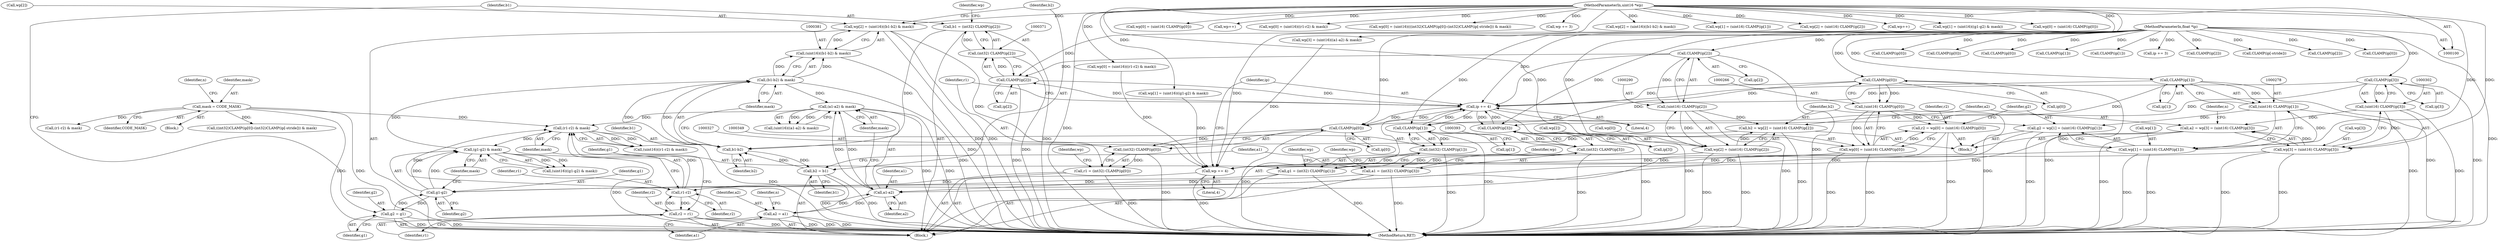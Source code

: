 digraph "0_libtiff_83a4b92815ea04969d494416eaae3d4c6b338e4a#diff-c8b4b355f9b5c06d585b23138e1c185f_1@array" {
"1000376" [label="(Call,wp[2] = (uint16)((b1-b2) & mask))"];
"1000380" [label="(Call,(uint16)((b1-b2) & mask))"];
"1000382" [label="(Call,(b1-b2) & mask)"];
"1000383" [label="(Call,b1-b2)"];
"1000368" [label="(Call,b1 = (int32) CLAMP(ip[2]))"];
"1000370" [label="(Call,(int32) CLAMP(ip[2]))"];
"1000372" [label="(Call,CLAMP(ip[2]))"];
"1000291" [label="(Call,CLAMP(ip[2]))"];
"1000101" [label="(MethodParameterIn,float *ip)"];
"1000321" [label="(Call,ip += 4)"];
"1000350" [label="(Call,CLAMP(ip[1]))"];
"1000279" [label="(Call,CLAMP(ip[1]))"];
"1000267" [label="(Call,CLAMP(ip[0]))"];
"1000328" [label="(Call,CLAMP(ip[0]))"];
"1000394" [label="(Call,CLAMP(ip[3]))"];
"1000303" [label="(Call,CLAMP(ip[3]))"];
"1000283" [label="(Call,b2 = wp[2] = (uint16) CLAMP(ip[2]))"];
"1000285" [label="(Call,wp[2] = (uint16) CLAMP(ip[2]))"];
"1000104" [label="(MethodParameterIn,uint16 *wp)"];
"1000289" [label="(Call,(uint16) CLAMP(ip[2]))"];
"1000387" [label="(Call,b2 = b1)"];
"1000360" [label="(Call,(g1-g2) & mask)"];
"1000361" [label="(Call,g1-g2)"];
"1000346" [label="(Call,g1 = (int32) CLAMP(ip[1]))"];
"1000348" [label="(Call,(int32) CLAMP(ip[1]))"];
"1000365" [label="(Call,g2 = g1)"];
"1000271" [label="(Call,g2 = wp[1] = (uint16) CLAMP(ip[1]))"];
"1000273" [label="(Call,wp[1] = (uint16) CLAMP(ip[1]))"];
"1000277" [label="(Call,(uint16) CLAMP(ip[1]))"];
"1000338" [label="(Call,(r1-r2) & mask)"];
"1000339" [label="(Call,r1-r2)"];
"1000324" [label="(Call,r1 = (int32) CLAMP(ip[0]))"];
"1000326" [label="(Call,(int32) CLAMP(ip[0]))"];
"1000259" [label="(Call,r2 = wp[0] = (uint16) CLAMP(ip[0]))"];
"1000261" [label="(Call,wp[0] = (uint16) CLAMP(ip[0]))"];
"1000265" [label="(Call,(uint16) CLAMP(ip[0]))"];
"1000343" [label="(Call,r2 = r1)"];
"1000404" [label="(Call,(a1-a2) & mask)"];
"1000405" [label="(Call,a1-a2)"];
"1000390" [label="(Call,a1 = (int32) CLAMP(ip[3]))"];
"1000392" [label="(Call,(int32) CLAMP(ip[3]))"];
"1000295" [label="(Call,a2 = wp[3] = (uint16) CLAMP(ip[3]))"];
"1000297" [label="(Call,wp[3] = (uint16) CLAMP(ip[3]))"];
"1000301" [label="(Call,(uint16) CLAMP(ip[3]))"];
"1000409" [label="(Call,a2 = a1)"];
"1000121" [label="(Call,mask = CODE_MASK)"];
"1000318" [label="(Call,wp += 4)"];
"1000136" [label="(Call,wp[0] = (uint16) CLAMP(ip[0]))"];
"1000408" [label="(Identifier,mask)"];
"1000422" [label="(Call,CLAMP(ip[0]))"];
"1000342" [label="(Identifier,mask)"];
"1000322" [label="(Identifier,ip)"];
"1000339" [label="(Call,r1-r2)"];
"1000444" [label="(Call,((int32)CLAMP(ip[0])-(int32)CLAMP(ip[-stride])) & mask)"];
"1000362" [label="(Identifier,g1)"];
"1000191" [label="(Call,CLAMP(ip[0]))"];
"1000426" [label="(Call,wp++)"];
"1000383" [label="(Call,b1-b2)"];
"1000262" [label="(Call,wp[0])"];
"1000319" [label="(Identifier,wp)"];
"1000402" [label="(Call,(uint16)((a1-a2) & mask))"];
"1000392" [label="(Call,(int32) CLAMP(ip[3]))"];
"1000398" [label="(Call,wp[3] = (uint16)((a1-a2) & mask))"];
"1000298" [label="(Call,wp[3])"];
"1000265" [label="(Call,(uint16) CLAMP(ip[0]))"];
"1000367" [label="(Identifier,g1)"];
"1000318" [label="(Call,wp += 4)"];
"1000341" [label="(Identifier,r2)"];
"1000326" [label="(Call,(int32) CLAMP(ip[0]))"];
"1000336" [label="(Call,(uint16)((r1-r2) & mask))"];
"1000360" [label="(Call,(g1-g2) & mask)"];
"1000361" [label="(Call,g1-g2)"];
"1000325" [label="(Identifier,r1)"];
"1000324" [label="(Call,r1 = (int32) CLAMP(ip[0]))"];
"1000388" [label="(Identifier,b2)"];
"1000285" [label="(Call,wp[2] = (uint16) CLAMP(ip[2]))"];
"1000376" [label="(Call,wp[2] = (uint16)((b1-b2) & mask))"];
"1000292" [label="(Call,ip[2])"];
"1000406" [label="(Identifier,a1)"];
"1000284" [label="(Identifier,b2)"];
"1000384" [label="(Identifier,b1)"];
"1000195" [label="(Call,wp[0] = (uint16)((r1-r2) & mask))"];
"1000274" [label="(Call,wp[1])"];
"1000385" [label="(Identifier,b2)"];
"1000365" [label="(Call,g2 = g1)"];
"1000448" [label="(Call,CLAMP(ip[0]))"];
"1000279" [label="(Call,CLAMP(ip[1]))"];
"1000405" [label="(Call,a1-a2)"];
"1000213" [label="(Call,CLAMP(ip[1]))"];
"1000368" [label="(Call,b1 = (int32) CLAMP(ip[2]))"];
"1000104" [label="(MethodParameterIn,uint16 *wp)"];
"1000283" [label="(Call,b2 = wp[2] = (uint16) CLAMP(ip[2]))"];
"1000101" [label="(MethodParameterIn,float *ip)"];
"1000438" [label="(Call,wp[0] = (uint16)(((int32)CLAMP(ip[0])-(int32)CLAMP(ip[-stride])) & mask))"];
"1000377" [label="(Call,wp[2])"];
"1000181" [label="(Call,wp += 3)"];
"1000404" [label="(Call,(a1-a2) & mask)"];
"1000154" [label="(Call,CLAMP(ip[1]))"];
"1000387" [label="(Call,b2 = b1)"];
"1000201" [label="(Call,(r1-r2) & mask)"];
"1000291" [label="(Call,CLAMP(ip[2]))"];
"1000389" [label="(Identifier,b1)"];
"1000407" [label="(Identifier,a2)"];
"1000123" [label="(Identifier,CODE_MASK)"];
"1000369" [label="(Identifier,b1)"];
"1000350" [label="(Call,CLAMP(ip[1]))"];
"1000373" [label="(Call,ip[2])"];
"1000356" [label="(Identifier,wp)"];
"1000106" [label="(Block,)"];
"1000346" [label="(Call,g1 = (int32) CLAMP(ip[1]))"];
"1000308" [label="(Identifier,n)"];
"1000261" [label="(Call,wp[0] = (uint16) CLAMP(ip[0]))"];
"1000295" [label="(Call,a2 = wp[3] = (uint16) CLAMP(ip[3]))"];
"1000409" [label="(Call,a2 = a1)"];
"1000122" [label="(Identifier,mask)"];
"1000400" [label="(Identifier,wp)"];
"1000301" [label="(Call,(uint16) CLAMP(ip[3]))"];
"1000320" [label="(Literal,4)"];
"1000345" [label="(Identifier,r1)"];
"1000184" [label="(Call,ip += 3)"];
"1000394" [label="(Call,CLAMP(ip[3]))"];
"1000358" [label="(Call,(uint16)((g1-g2) & mask))"];
"1000372" [label="(Call,CLAMP(ip[2]))"];
"1000304" [label="(Call,ip[3])"];
"1000382" [label="(Call,(b1-b2) & mask)"];
"1000338" [label="(Call,(r1-r2) & mask)"];
"1000380" [label="(Call,(uint16)((b1-b2) & mask))"];
"1000329" [label="(Call,ip[0])"];
"1000126" [label="(Identifier,n)"];
"1000259" [label="(Call,r2 = wp[0] = (uint16) CLAMP(ip[0]))"];
"1000332" [label="(Call,wp[0] = (uint16)((r1-r2) & mask))"];
"1000286" [label="(Call,wp[2])"];
"1000411" [label="(Identifier,a1)"];
"1000340" [label="(Identifier,r1)"];
"1000354" [label="(Call,wp[1] = (uint16)((g1-g2) & mask))"];
"1000258" [label="(Block,)"];
"1000239" [label="(Call,wp[2] = (uint16)((b1-b2) & mask))"];
"1000166" [label="(Call,CLAMP(ip[2]))"];
"1000148" [label="(Call,wp[1] = (uint16) CLAMP(ip[1]))"];
"1000378" [label="(Identifier,wp)"];
"1000454" [label="(Call,CLAMP(ip[-stride]))"];
"1000395" [label="(Call,ip[3])"];
"1000296" [label="(Identifier,a2)"];
"1000160" [label="(Call,wp[2] = (uint16) CLAMP(ip[2]))"];
"1000260" [label="(Identifier,r2)"];
"1000273" [label="(Call,wp[1] = (uint16) CLAMP(ip[1]))"];
"1000460" [label="(Call,wp++)"];
"1000348" [label="(Call,(int32) CLAMP(ip[1]))"];
"1000364" [label="(Identifier,mask)"];
"1000297" [label="(Call,wp[3] = (uint16) CLAMP(ip[3]))"];
"1000351" [label="(Call,ip[1])"];
"1000267" [label="(Call,CLAMP(ip[0]))"];
"1000277" [label="(Call,(uint16) CLAMP(ip[1]))"];
"1000370" [label="(Call,(int32) CLAMP(ip[2]))"];
"1000323" [label="(Literal,4)"];
"1000347" [label="(Identifier,g1)"];
"1000410" [label="(Identifier,a2)"];
"1000303" [label="(Call,CLAMP(ip[3]))"];
"1000312" [label="(Identifier,n)"];
"1000386" [label="(Identifier,mask)"];
"1000271" [label="(Call,g2 = wp[1] = (uint16) CLAMP(ip[1]))"];
"1000344" [label="(Identifier,r2)"];
"1000235" [label="(Call,CLAMP(ip[2]))"];
"1000280" [label="(Call,ip[1])"];
"1000121" [label="(Call,mask = CODE_MASK)"];
"1000272" [label="(Identifier,g2)"];
"1000391" [label="(Identifier,a1)"];
"1000289" [label="(Call,(uint16) CLAMP(ip[2]))"];
"1000217" [label="(Call,wp[1] = (uint16)((g1-g2) & mask))"];
"1000390" [label="(Call,a1 = (int32) CLAMP(ip[3]))"];
"1000416" [label="(Call,wp[0] = (uint16) CLAMP(ip[0]))"];
"1000142" [label="(Call,CLAMP(ip[0]))"];
"1000343" [label="(Call,r2 = r1)"];
"1000363" [label="(Identifier,g2)"];
"1000334" [label="(Identifier,wp)"];
"1000268" [label="(Call,ip[0])"];
"1000314" [label="(Block,)"];
"1000328" [label="(Call,CLAMP(ip[0]))"];
"1000321" [label="(Call,ip += 4)"];
"1000366" [label="(Identifier,g2)"];
"1000465" [label="(MethodReturn,RET)"];
"1000376" -> "1000314"  [label="AST: "];
"1000376" -> "1000380"  [label="CFG: "];
"1000377" -> "1000376"  [label="AST: "];
"1000380" -> "1000376"  [label="AST: "];
"1000388" -> "1000376"  [label="CFG: "];
"1000376" -> "1000465"  [label="DDG: "];
"1000376" -> "1000465"  [label="DDG: "];
"1000376" -> "1000318"  [label="DDG: "];
"1000380" -> "1000376"  [label="DDG: "];
"1000104" -> "1000376"  [label="DDG: "];
"1000380" -> "1000382"  [label="CFG: "];
"1000381" -> "1000380"  [label="AST: "];
"1000382" -> "1000380"  [label="AST: "];
"1000380" -> "1000465"  [label="DDG: "];
"1000382" -> "1000380"  [label="DDG: "];
"1000382" -> "1000380"  [label="DDG: "];
"1000382" -> "1000386"  [label="CFG: "];
"1000383" -> "1000382"  [label="AST: "];
"1000386" -> "1000382"  [label="AST: "];
"1000382" -> "1000465"  [label="DDG: "];
"1000383" -> "1000382"  [label="DDG: "];
"1000383" -> "1000382"  [label="DDG: "];
"1000360" -> "1000382"  [label="DDG: "];
"1000382" -> "1000404"  [label="DDG: "];
"1000383" -> "1000385"  [label="CFG: "];
"1000384" -> "1000383"  [label="AST: "];
"1000385" -> "1000383"  [label="AST: "];
"1000386" -> "1000383"  [label="CFG: "];
"1000368" -> "1000383"  [label="DDG: "];
"1000283" -> "1000383"  [label="DDG: "];
"1000387" -> "1000383"  [label="DDG: "];
"1000383" -> "1000387"  [label="DDG: "];
"1000368" -> "1000314"  [label="AST: "];
"1000368" -> "1000370"  [label="CFG: "];
"1000369" -> "1000368"  [label="AST: "];
"1000370" -> "1000368"  [label="AST: "];
"1000378" -> "1000368"  [label="CFG: "];
"1000368" -> "1000465"  [label="DDG: "];
"1000370" -> "1000368"  [label="DDG: "];
"1000370" -> "1000372"  [label="CFG: "];
"1000371" -> "1000370"  [label="AST: "];
"1000372" -> "1000370"  [label="AST: "];
"1000370" -> "1000465"  [label="DDG: "];
"1000372" -> "1000370"  [label="DDG: "];
"1000372" -> "1000373"  [label="CFG: "];
"1000373" -> "1000372"  [label="AST: "];
"1000372" -> "1000465"  [label="DDG: "];
"1000372" -> "1000321"  [label="DDG: "];
"1000291" -> "1000372"  [label="DDG: "];
"1000321" -> "1000372"  [label="DDG: "];
"1000101" -> "1000372"  [label="DDG: "];
"1000291" -> "1000289"  [label="AST: "];
"1000291" -> "1000292"  [label="CFG: "];
"1000292" -> "1000291"  [label="AST: "];
"1000289" -> "1000291"  [label="CFG: "];
"1000291" -> "1000465"  [label="DDG: "];
"1000291" -> "1000289"  [label="DDG: "];
"1000101" -> "1000291"  [label="DDG: "];
"1000291" -> "1000321"  [label="DDG: "];
"1000101" -> "1000100"  [label="AST: "];
"1000101" -> "1000465"  [label="DDG: "];
"1000101" -> "1000142"  [label="DDG: "];
"1000101" -> "1000154"  [label="DDG: "];
"1000101" -> "1000166"  [label="DDG: "];
"1000101" -> "1000184"  [label="DDG: "];
"1000101" -> "1000191"  [label="DDG: "];
"1000101" -> "1000213"  [label="DDG: "];
"1000101" -> "1000235"  [label="DDG: "];
"1000101" -> "1000267"  [label="DDG: "];
"1000101" -> "1000279"  [label="DDG: "];
"1000101" -> "1000303"  [label="DDG: "];
"1000101" -> "1000321"  [label="DDG: "];
"1000101" -> "1000328"  [label="DDG: "];
"1000101" -> "1000350"  [label="DDG: "];
"1000101" -> "1000394"  [label="DDG: "];
"1000101" -> "1000422"  [label="DDG: "];
"1000101" -> "1000448"  [label="DDG: "];
"1000101" -> "1000454"  [label="DDG: "];
"1000321" -> "1000314"  [label="AST: "];
"1000321" -> "1000323"  [label="CFG: "];
"1000322" -> "1000321"  [label="AST: "];
"1000323" -> "1000321"  [label="AST: "];
"1000325" -> "1000321"  [label="CFG: "];
"1000321" -> "1000465"  [label="DDG: "];
"1000350" -> "1000321"  [label="DDG: "];
"1000267" -> "1000321"  [label="DDG: "];
"1000328" -> "1000321"  [label="DDG: "];
"1000394" -> "1000321"  [label="DDG: "];
"1000279" -> "1000321"  [label="DDG: "];
"1000303" -> "1000321"  [label="DDG: "];
"1000321" -> "1000328"  [label="DDG: "];
"1000321" -> "1000350"  [label="DDG: "];
"1000321" -> "1000394"  [label="DDG: "];
"1000350" -> "1000348"  [label="AST: "];
"1000350" -> "1000351"  [label="CFG: "];
"1000351" -> "1000350"  [label="AST: "];
"1000348" -> "1000350"  [label="CFG: "];
"1000350" -> "1000465"  [label="DDG: "];
"1000350" -> "1000348"  [label="DDG: "];
"1000279" -> "1000350"  [label="DDG: "];
"1000279" -> "1000277"  [label="AST: "];
"1000279" -> "1000280"  [label="CFG: "];
"1000280" -> "1000279"  [label="AST: "];
"1000277" -> "1000279"  [label="CFG: "];
"1000279" -> "1000465"  [label="DDG: "];
"1000279" -> "1000277"  [label="DDG: "];
"1000267" -> "1000265"  [label="AST: "];
"1000267" -> "1000268"  [label="CFG: "];
"1000268" -> "1000267"  [label="AST: "];
"1000265" -> "1000267"  [label="CFG: "];
"1000267" -> "1000465"  [label="DDG: "];
"1000267" -> "1000265"  [label="DDG: "];
"1000267" -> "1000328"  [label="DDG: "];
"1000328" -> "1000326"  [label="AST: "];
"1000328" -> "1000329"  [label="CFG: "];
"1000329" -> "1000328"  [label="AST: "];
"1000326" -> "1000328"  [label="CFG: "];
"1000328" -> "1000465"  [label="DDG: "];
"1000328" -> "1000326"  [label="DDG: "];
"1000394" -> "1000392"  [label="AST: "];
"1000394" -> "1000395"  [label="CFG: "];
"1000395" -> "1000394"  [label="AST: "];
"1000392" -> "1000394"  [label="CFG: "];
"1000394" -> "1000465"  [label="DDG: "];
"1000394" -> "1000392"  [label="DDG: "];
"1000303" -> "1000394"  [label="DDG: "];
"1000303" -> "1000301"  [label="AST: "];
"1000303" -> "1000304"  [label="CFG: "];
"1000304" -> "1000303"  [label="AST: "];
"1000301" -> "1000303"  [label="CFG: "];
"1000303" -> "1000465"  [label="DDG: "];
"1000303" -> "1000301"  [label="DDG: "];
"1000283" -> "1000258"  [label="AST: "];
"1000283" -> "1000285"  [label="CFG: "];
"1000284" -> "1000283"  [label="AST: "];
"1000285" -> "1000283"  [label="AST: "];
"1000296" -> "1000283"  [label="CFG: "];
"1000283" -> "1000465"  [label="DDG: "];
"1000285" -> "1000283"  [label="DDG: "];
"1000289" -> "1000283"  [label="DDG: "];
"1000285" -> "1000289"  [label="CFG: "];
"1000286" -> "1000285"  [label="AST: "];
"1000289" -> "1000285"  [label="AST: "];
"1000285" -> "1000465"  [label="DDG: "];
"1000285" -> "1000465"  [label="DDG: "];
"1000104" -> "1000285"  [label="DDG: "];
"1000289" -> "1000285"  [label="DDG: "];
"1000285" -> "1000318"  [label="DDG: "];
"1000104" -> "1000100"  [label="AST: "];
"1000104" -> "1000465"  [label="DDG: "];
"1000104" -> "1000136"  [label="DDG: "];
"1000104" -> "1000148"  [label="DDG: "];
"1000104" -> "1000160"  [label="DDG: "];
"1000104" -> "1000181"  [label="DDG: "];
"1000104" -> "1000195"  [label="DDG: "];
"1000104" -> "1000217"  [label="DDG: "];
"1000104" -> "1000239"  [label="DDG: "];
"1000104" -> "1000261"  [label="DDG: "];
"1000104" -> "1000273"  [label="DDG: "];
"1000104" -> "1000297"  [label="DDG: "];
"1000104" -> "1000318"  [label="DDG: "];
"1000104" -> "1000332"  [label="DDG: "];
"1000104" -> "1000354"  [label="DDG: "];
"1000104" -> "1000398"  [label="DDG: "];
"1000104" -> "1000416"  [label="DDG: "];
"1000104" -> "1000426"  [label="DDG: "];
"1000104" -> "1000438"  [label="DDG: "];
"1000104" -> "1000460"  [label="DDG: "];
"1000290" -> "1000289"  [label="AST: "];
"1000289" -> "1000465"  [label="DDG: "];
"1000387" -> "1000314"  [label="AST: "];
"1000387" -> "1000389"  [label="CFG: "];
"1000388" -> "1000387"  [label="AST: "];
"1000389" -> "1000387"  [label="AST: "];
"1000391" -> "1000387"  [label="CFG: "];
"1000387" -> "1000465"  [label="DDG: "];
"1000387" -> "1000465"  [label="DDG: "];
"1000360" -> "1000358"  [label="AST: "];
"1000360" -> "1000364"  [label="CFG: "];
"1000361" -> "1000360"  [label="AST: "];
"1000364" -> "1000360"  [label="AST: "];
"1000358" -> "1000360"  [label="CFG: "];
"1000360" -> "1000465"  [label="DDG: "];
"1000360" -> "1000358"  [label="DDG: "];
"1000360" -> "1000358"  [label="DDG: "];
"1000361" -> "1000360"  [label="DDG: "];
"1000361" -> "1000360"  [label="DDG: "];
"1000338" -> "1000360"  [label="DDG: "];
"1000361" -> "1000363"  [label="CFG: "];
"1000362" -> "1000361"  [label="AST: "];
"1000363" -> "1000361"  [label="AST: "];
"1000364" -> "1000361"  [label="CFG: "];
"1000346" -> "1000361"  [label="DDG: "];
"1000365" -> "1000361"  [label="DDG: "];
"1000271" -> "1000361"  [label="DDG: "];
"1000361" -> "1000365"  [label="DDG: "];
"1000346" -> "1000314"  [label="AST: "];
"1000346" -> "1000348"  [label="CFG: "];
"1000347" -> "1000346"  [label="AST: "];
"1000348" -> "1000346"  [label="AST: "];
"1000356" -> "1000346"  [label="CFG: "];
"1000346" -> "1000465"  [label="DDG: "];
"1000348" -> "1000346"  [label="DDG: "];
"1000349" -> "1000348"  [label="AST: "];
"1000348" -> "1000465"  [label="DDG: "];
"1000365" -> "1000314"  [label="AST: "];
"1000365" -> "1000367"  [label="CFG: "];
"1000366" -> "1000365"  [label="AST: "];
"1000367" -> "1000365"  [label="AST: "];
"1000369" -> "1000365"  [label="CFG: "];
"1000365" -> "1000465"  [label="DDG: "];
"1000365" -> "1000465"  [label="DDG: "];
"1000271" -> "1000258"  [label="AST: "];
"1000271" -> "1000273"  [label="CFG: "];
"1000272" -> "1000271"  [label="AST: "];
"1000273" -> "1000271"  [label="AST: "];
"1000284" -> "1000271"  [label="CFG: "];
"1000271" -> "1000465"  [label="DDG: "];
"1000273" -> "1000271"  [label="DDG: "];
"1000277" -> "1000271"  [label="DDG: "];
"1000273" -> "1000277"  [label="CFG: "];
"1000274" -> "1000273"  [label="AST: "];
"1000277" -> "1000273"  [label="AST: "];
"1000273" -> "1000465"  [label="DDG: "];
"1000273" -> "1000465"  [label="DDG: "];
"1000277" -> "1000273"  [label="DDG: "];
"1000273" -> "1000318"  [label="DDG: "];
"1000278" -> "1000277"  [label="AST: "];
"1000277" -> "1000465"  [label="DDG: "];
"1000338" -> "1000336"  [label="AST: "];
"1000338" -> "1000342"  [label="CFG: "];
"1000339" -> "1000338"  [label="AST: "];
"1000342" -> "1000338"  [label="AST: "];
"1000336" -> "1000338"  [label="CFG: "];
"1000338" -> "1000465"  [label="DDG: "];
"1000338" -> "1000336"  [label="DDG: "];
"1000338" -> "1000336"  [label="DDG: "];
"1000339" -> "1000338"  [label="DDG: "];
"1000339" -> "1000338"  [label="DDG: "];
"1000404" -> "1000338"  [label="DDG: "];
"1000121" -> "1000338"  [label="DDG: "];
"1000339" -> "1000341"  [label="CFG: "];
"1000340" -> "1000339"  [label="AST: "];
"1000341" -> "1000339"  [label="AST: "];
"1000342" -> "1000339"  [label="CFG: "];
"1000324" -> "1000339"  [label="DDG: "];
"1000259" -> "1000339"  [label="DDG: "];
"1000343" -> "1000339"  [label="DDG: "];
"1000339" -> "1000343"  [label="DDG: "];
"1000324" -> "1000314"  [label="AST: "];
"1000324" -> "1000326"  [label="CFG: "];
"1000325" -> "1000324"  [label="AST: "];
"1000326" -> "1000324"  [label="AST: "];
"1000334" -> "1000324"  [label="CFG: "];
"1000324" -> "1000465"  [label="DDG: "];
"1000326" -> "1000324"  [label="DDG: "];
"1000327" -> "1000326"  [label="AST: "];
"1000326" -> "1000465"  [label="DDG: "];
"1000259" -> "1000258"  [label="AST: "];
"1000259" -> "1000261"  [label="CFG: "];
"1000260" -> "1000259"  [label="AST: "];
"1000261" -> "1000259"  [label="AST: "];
"1000272" -> "1000259"  [label="CFG: "];
"1000259" -> "1000465"  [label="DDG: "];
"1000261" -> "1000259"  [label="DDG: "];
"1000265" -> "1000259"  [label="DDG: "];
"1000261" -> "1000265"  [label="CFG: "];
"1000262" -> "1000261"  [label="AST: "];
"1000265" -> "1000261"  [label="AST: "];
"1000261" -> "1000465"  [label="DDG: "];
"1000261" -> "1000465"  [label="DDG: "];
"1000265" -> "1000261"  [label="DDG: "];
"1000261" -> "1000318"  [label="DDG: "];
"1000266" -> "1000265"  [label="AST: "];
"1000265" -> "1000465"  [label="DDG: "];
"1000343" -> "1000314"  [label="AST: "];
"1000343" -> "1000345"  [label="CFG: "];
"1000344" -> "1000343"  [label="AST: "];
"1000345" -> "1000343"  [label="AST: "];
"1000347" -> "1000343"  [label="CFG: "];
"1000343" -> "1000465"  [label="DDG: "];
"1000343" -> "1000465"  [label="DDG: "];
"1000404" -> "1000402"  [label="AST: "];
"1000404" -> "1000408"  [label="CFG: "];
"1000405" -> "1000404"  [label="AST: "];
"1000408" -> "1000404"  [label="AST: "];
"1000402" -> "1000404"  [label="CFG: "];
"1000404" -> "1000465"  [label="DDG: "];
"1000404" -> "1000465"  [label="DDG: "];
"1000404" -> "1000402"  [label="DDG: "];
"1000404" -> "1000402"  [label="DDG: "];
"1000405" -> "1000404"  [label="DDG: "];
"1000405" -> "1000404"  [label="DDG: "];
"1000405" -> "1000407"  [label="CFG: "];
"1000406" -> "1000405"  [label="AST: "];
"1000407" -> "1000405"  [label="AST: "];
"1000408" -> "1000405"  [label="CFG: "];
"1000390" -> "1000405"  [label="DDG: "];
"1000295" -> "1000405"  [label="DDG: "];
"1000409" -> "1000405"  [label="DDG: "];
"1000405" -> "1000409"  [label="DDG: "];
"1000390" -> "1000314"  [label="AST: "];
"1000390" -> "1000392"  [label="CFG: "];
"1000391" -> "1000390"  [label="AST: "];
"1000392" -> "1000390"  [label="AST: "];
"1000400" -> "1000390"  [label="CFG: "];
"1000390" -> "1000465"  [label="DDG: "];
"1000392" -> "1000390"  [label="DDG: "];
"1000393" -> "1000392"  [label="AST: "];
"1000392" -> "1000465"  [label="DDG: "];
"1000295" -> "1000258"  [label="AST: "];
"1000295" -> "1000297"  [label="CFG: "];
"1000296" -> "1000295"  [label="AST: "];
"1000297" -> "1000295"  [label="AST: "];
"1000308" -> "1000295"  [label="CFG: "];
"1000295" -> "1000465"  [label="DDG: "];
"1000297" -> "1000295"  [label="DDG: "];
"1000301" -> "1000295"  [label="DDG: "];
"1000297" -> "1000301"  [label="CFG: "];
"1000298" -> "1000297"  [label="AST: "];
"1000301" -> "1000297"  [label="AST: "];
"1000297" -> "1000465"  [label="DDG: "];
"1000297" -> "1000465"  [label="DDG: "];
"1000301" -> "1000297"  [label="DDG: "];
"1000297" -> "1000318"  [label="DDG: "];
"1000302" -> "1000301"  [label="AST: "];
"1000301" -> "1000465"  [label="DDG: "];
"1000409" -> "1000314"  [label="AST: "];
"1000409" -> "1000411"  [label="CFG: "];
"1000410" -> "1000409"  [label="AST: "];
"1000411" -> "1000409"  [label="AST: "];
"1000312" -> "1000409"  [label="CFG: "];
"1000409" -> "1000465"  [label="DDG: "];
"1000409" -> "1000465"  [label="DDG: "];
"1000121" -> "1000106"  [label="AST: "];
"1000121" -> "1000123"  [label="CFG: "];
"1000122" -> "1000121"  [label="AST: "];
"1000123" -> "1000121"  [label="AST: "];
"1000126" -> "1000121"  [label="CFG: "];
"1000121" -> "1000465"  [label="DDG: "];
"1000121" -> "1000465"  [label="DDG: "];
"1000121" -> "1000201"  [label="DDG: "];
"1000121" -> "1000444"  [label="DDG: "];
"1000318" -> "1000314"  [label="AST: "];
"1000318" -> "1000320"  [label="CFG: "];
"1000319" -> "1000318"  [label="AST: "];
"1000320" -> "1000318"  [label="AST: "];
"1000322" -> "1000318"  [label="CFG: "];
"1000318" -> "1000465"  [label="DDG: "];
"1000354" -> "1000318"  [label="DDG: "];
"1000398" -> "1000318"  [label="DDG: "];
"1000332" -> "1000318"  [label="DDG: "];
}
